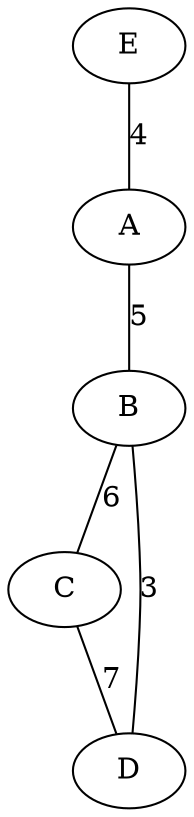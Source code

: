 graph {
  A -- B [label="5"]
  B -- C [label="6"]
  C -- D [label="7"]
  D -- B [label="3"]
  E -- A [label="4"]
}